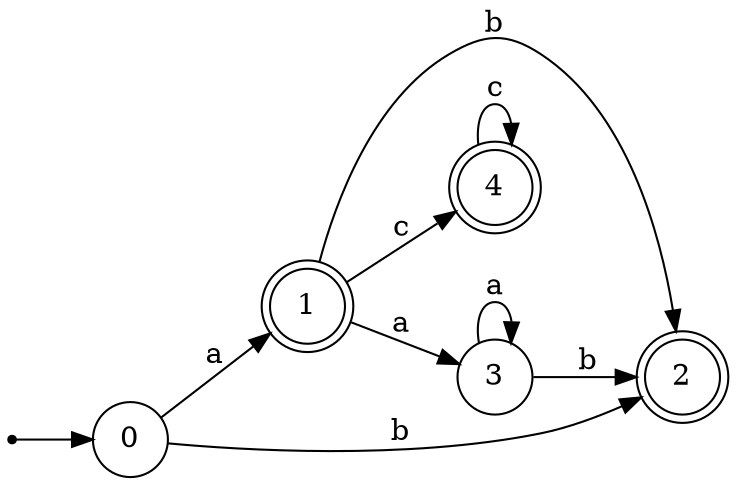 digraph AFN{
rankdir = LR;
node [shape = doublecircle]; 1 2 4;
node [shape = point ]; qi
node [shape = circle];
qi -> 0
0 -> 1 [label ="a"];
0 -> 2 [label ="b"];
1 -> 3 [label ="a"];
1 -> 2 [label ="b"];
1 -> 4 [label ="c"];
3 -> 3 [label ="a"];
3 -> 2 [label ="b"];
4 -> 4 [label ="c"];
}
